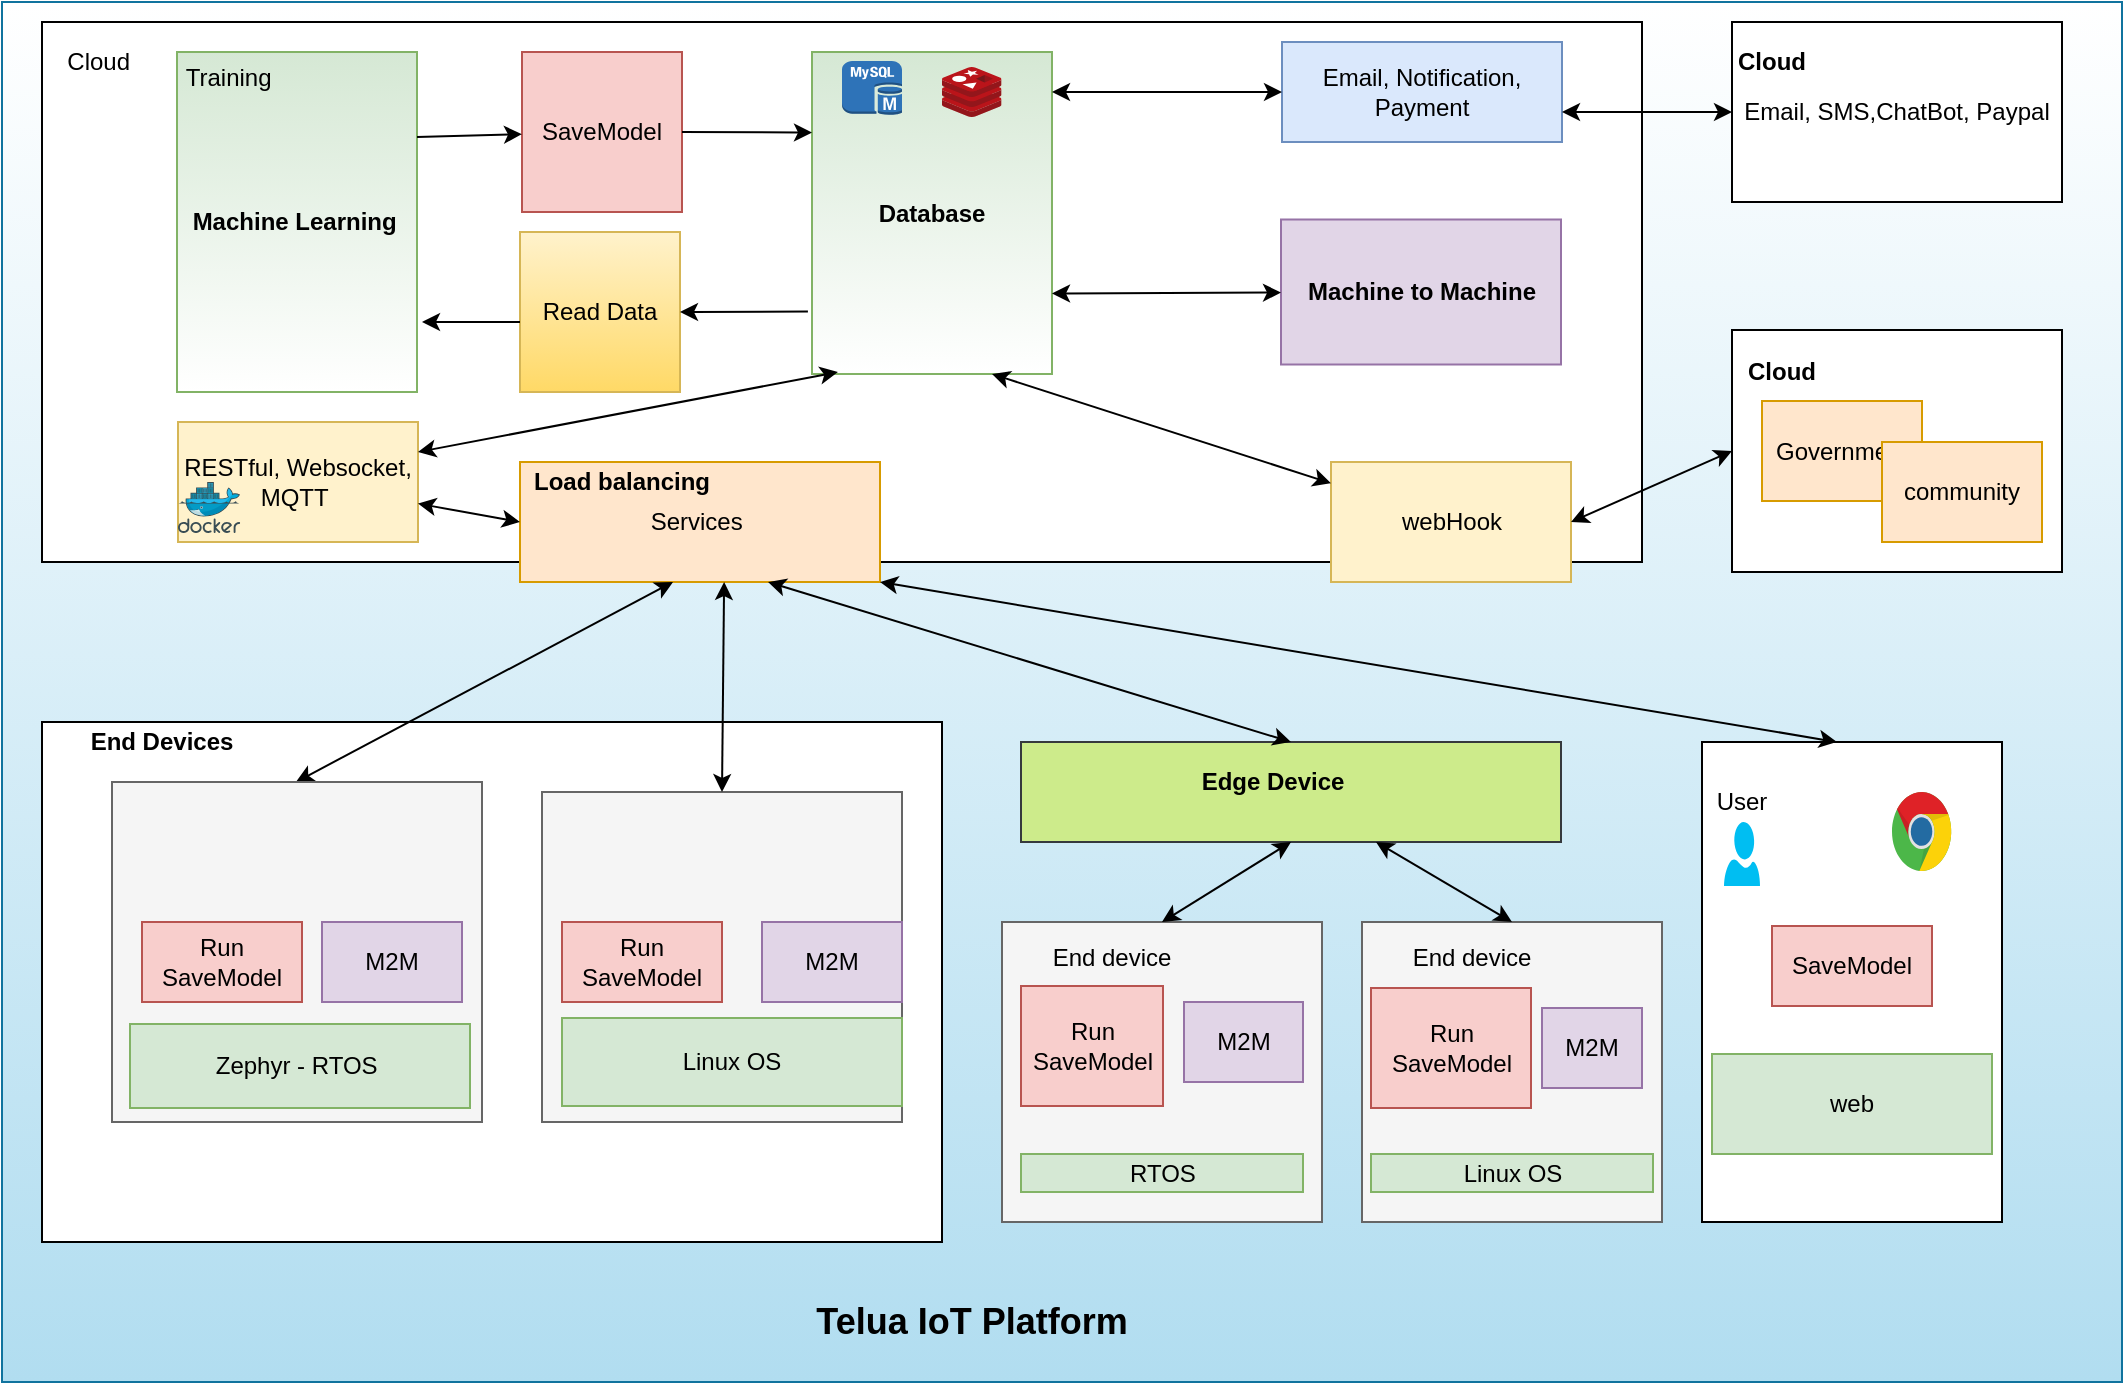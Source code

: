 <mxfile version="13.9.9" type="device" pages="3"><diagram id="od1T8L22oR9802WZEAa2" name="overview"><mxGraphModel dx="1358" dy="862" grid="1" gridSize="10" guides="1" tooltips="1" connect="1" arrows="1" fold="1" page="1" pageScale="1" pageWidth="1100" pageHeight="1700" math="0" shadow="0"><root><mxCell id="0"/><mxCell id="1" parent="0"/><mxCell id="dRjRBDb6BqOHGPOKk1ZW-47" value="" style="rounded=0;whiteSpace=wrap;html=1;fillColor=#b1ddf0;strokeColor=#10739e;gradientColor=#ffffff;gradientDirection=north;" parent="1" vertex="1"><mxGeometry x="60" y="40" width="1060" height="690" as="geometry"/></mxCell><mxCell id="dRjRBDb6BqOHGPOKk1ZW-1" value="" style="rounded=0;whiteSpace=wrap;html=1;" parent="1" vertex="1"><mxGeometry x="80" y="50" width="800" height="270" as="geometry"/></mxCell><mxCell id="dRjRBDb6BqOHGPOKk1ZW-2" value="s" style="rounded=0;whiteSpace=wrap;html=1;" parent="1" vertex="1"><mxGeometry x="910" y="410" width="150" height="240" as="geometry"/></mxCell><mxCell id="dRjRBDb6BqOHGPOKk1ZW-3" value="" style="rounded=0;whiteSpace=wrap;html=1;" parent="1" vertex="1"><mxGeometry x="80" y="400" width="450" height="260" as="geometry"/></mxCell><mxCell id="dRjRBDb6BqOHGPOKk1ZW-4" value="Cloud&amp;nbsp;" style="text;html=1;strokeColor=none;fillColor=none;align=center;verticalAlign=middle;whiteSpace=wrap;rounded=0;" parent="1" vertex="1"><mxGeometry x="90" y="60" width="40" height="20" as="geometry"/></mxCell><mxCell id="dRjRBDb6BqOHGPOKk1ZW-5" value="User" style="text;html=1;strokeColor=none;fillColor=none;align=center;verticalAlign=middle;whiteSpace=wrap;rounded=0;" parent="1" vertex="1"><mxGeometry x="910" y="430" width="40" height="20" as="geometry"/></mxCell><mxCell id="dRjRBDb6BqOHGPOKk1ZW-6" value="Services&amp;nbsp;" style="rounded=0;whiteSpace=wrap;html=1;fillColor=#ffe6cc;strokeColor=#d79b00;" parent="1" vertex="1"><mxGeometry x="319" y="270" width="180" height="60" as="geometry"/></mxCell><mxCell id="dRjRBDb6BqOHGPOKk1ZW-7" value="&lt;b&gt;Machine Learning&amp;nbsp;&lt;/b&gt;" style="rounded=0;whiteSpace=wrap;html=1;fillColor=#d5e8d4;strokeColor=#82b366;gradientColor=#ffffff;" parent="1" vertex="1"><mxGeometry x="147.5" y="65" width="120" height="170" as="geometry"/></mxCell><mxCell id="dRjRBDb6BqOHGPOKk1ZW-9" value="&lt;b&gt;Database&lt;/b&gt;" style="rounded=0;whiteSpace=wrap;html=1;fillColor=#d5e8d4;strokeColor=#82b366;gradientColor=#ffffff;" parent="1" vertex="1"><mxGeometry x="465" y="65" width="120" height="161" as="geometry"/></mxCell><mxCell id="dRjRBDb6BqOHGPOKk1ZW-21" value="" style="endArrow=classic;startArrow=classic;html=1;entryX=0.425;entryY=1;entryDx=0;entryDy=0;entryPerimeter=0;" parent="1" target="dRjRBDb6BqOHGPOKk1ZW-6" edge="1"><mxGeometry width="50" height="50" relative="1" as="geometry"><mxPoint x="207" y="430" as="sourcePoint"/><mxPoint x="800" y="400" as="targetPoint"/></mxGeometry></mxCell><mxCell id="dRjRBDb6BqOHGPOKk1ZW-22" value="" style="rounded=0;whiteSpace=wrap;html=1;fillColor=#f5f5f5;strokeColor=#666666;fontColor=#333333;" parent="1" vertex="1"><mxGeometry x="115" y="430" width="185" height="170" as="geometry"/></mxCell><mxCell id="dRjRBDb6BqOHGPOKk1ZW-23" value="" style="rounded=0;whiteSpace=wrap;html=1;fillColor=#f5f5f5;strokeColor=#666666;fontColor=#333333;" parent="1" vertex="1"><mxGeometry x="330" y="435" width="180" height="165" as="geometry"/></mxCell><mxCell id="dRjRBDb6BqOHGPOKk1ZW-24" value="" style="endArrow=classic;startArrow=classic;html=1;exitX=0.5;exitY=0;exitDx=0;exitDy=0;entryX=0.567;entryY=1;entryDx=0;entryDy=0;entryPerimeter=0;" parent="1" source="dRjRBDb6BqOHGPOKk1ZW-23" target="dRjRBDb6BqOHGPOKk1ZW-6" edge="1"><mxGeometry width="50" height="50" relative="1" as="geometry"><mxPoint x="490" y="370" as="sourcePoint"/><mxPoint x="540" y="320" as="targetPoint"/></mxGeometry></mxCell><mxCell id="dRjRBDb6BqOHGPOKk1ZW-25" value="" style="endArrow=classic;startArrow=classic;html=1;exitX=1;exitY=1;exitDx=0;exitDy=0;entryX=0.45;entryY=0;entryDx=0;entryDy=0;entryPerimeter=0;" parent="1" source="dRjRBDb6BqOHGPOKk1ZW-6" target="dRjRBDb6BqOHGPOKk1ZW-2" edge="1"><mxGeometry width="50" height="50" relative="1" as="geometry"><mxPoint x="452" y="320" as="sourcePoint"/><mxPoint x="760" y="400" as="targetPoint"/></mxGeometry></mxCell><mxCell id="dRjRBDb6BqOHGPOKk1ZW-27" value="SaveModel" style="whiteSpace=wrap;html=1;aspect=fixed;fillColor=#f8cecc;strokeColor=#b85450;" parent="1" vertex="1"><mxGeometry x="320" y="65" width="80" height="80" as="geometry"/></mxCell><mxCell id="dRjRBDb6BqOHGPOKk1ZW-28" value="" style="endArrow=classic;html=1;exitX=1;exitY=0.25;exitDx=0;exitDy=0;" parent="1" source="dRjRBDb6BqOHGPOKk1ZW-7" target="dRjRBDb6BqOHGPOKk1ZW-27" edge="1"><mxGeometry width="50" height="50" relative="1" as="geometry"><mxPoint x="660" y="470" as="sourcePoint"/><mxPoint x="710" y="420" as="targetPoint"/></mxGeometry></mxCell><mxCell id="dRjRBDb6BqOHGPOKk1ZW-29" value="" style="endArrow=classic;html=1;exitX=1;exitY=0.5;exitDx=0;exitDy=0;entryX=0;entryY=0.25;entryDx=0;entryDy=0;" parent="1" source="dRjRBDb6BqOHGPOKk1ZW-27" target="dRjRBDb6BqOHGPOKk1ZW-9" edge="1"><mxGeometry width="50" height="50" relative="1" as="geometry"><mxPoint x="660" y="470" as="sourcePoint"/><mxPoint x="710" y="420" as="targetPoint"/></mxGeometry></mxCell><mxCell id="dRjRBDb6BqOHGPOKk1ZW-31" value="Read Data" style="whiteSpace=wrap;html=1;aspect=fixed;fillColor=#fff2cc;strokeColor=#d6b656;gradientColor=#ffd966;" parent="1" vertex="1"><mxGeometry x="319" y="155" width="80" height="80" as="geometry"/></mxCell><mxCell id="dRjRBDb6BqOHGPOKk1ZW-32" value="" style="endArrow=classic;html=1;" parent="1" edge="1"><mxGeometry width="50" height="50" relative="1" as="geometry"><mxPoint x="319" y="200" as="sourcePoint"/><mxPoint x="270" y="200" as="targetPoint"/></mxGeometry></mxCell><mxCell id="dRjRBDb6BqOHGPOKk1ZW-34" value="" style="endArrow=classic;html=1;entryX=1;entryY=0.5;entryDx=0;entryDy=0;exitX=-0.017;exitY=0.806;exitDx=0;exitDy=0;exitPerimeter=0;" parent="1" source="dRjRBDb6BqOHGPOKk1ZW-9" target="dRjRBDb6BqOHGPOKk1ZW-31" edge="1"><mxGeometry width="50" height="50" relative="1" as="geometry"><mxPoint x="470" y="180" as="sourcePoint"/><mxPoint x="710" y="420" as="targetPoint"/></mxGeometry></mxCell><mxCell id="dRjRBDb6BqOHGPOKk1ZW-35" value="Run SaveModel" style="rounded=0;whiteSpace=wrap;html=1;fillColor=#f8cecc;strokeColor=#b85450;" parent="1" vertex="1"><mxGeometry x="130" y="500" width="80" height="40" as="geometry"/></mxCell><mxCell id="dRjRBDb6BqOHGPOKk1ZW-36" value="Run SaveModel" style="rounded=0;whiteSpace=wrap;html=1;fillColor=#f8cecc;strokeColor=#b85450;" parent="1" vertex="1"><mxGeometry x="340" y="500" width="80" height="40" as="geometry"/></mxCell><mxCell id="dRjRBDb6BqOHGPOKk1ZW-37" value="Training&amp;nbsp;" style="text;html=1;strokeColor=none;fillColor=none;align=center;verticalAlign=middle;whiteSpace=wrap;rounded=0;" parent="1" vertex="1"><mxGeometry x="140" y="63" width="70" height="30" as="geometry"/></mxCell><mxCell id="dRjRBDb6BqOHGPOKk1ZW-39" value="&lt;b&gt;End Devices&lt;/b&gt;" style="text;html=1;strokeColor=none;fillColor=none;align=center;verticalAlign=middle;whiteSpace=wrap;rounded=0;" parent="1" vertex="1"><mxGeometry x="90" y="400" width="100" height="20" as="geometry"/></mxCell><mxCell id="dRjRBDb6BqOHGPOKk1ZW-40" value="M2M" style="rounded=0;whiteSpace=wrap;html=1;fillColor=#e1d5e7;strokeColor=#9673a6;" parent="1" vertex="1"><mxGeometry x="220" y="500" width="70" height="40" as="geometry"/></mxCell><mxCell id="dRjRBDb6BqOHGPOKk1ZW-42" value="M2M" style="rounded=0;whiteSpace=wrap;html=1;fillColor=#e1d5e7;strokeColor=#9673a6;" parent="1" vertex="1"><mxGeometry x="440" y="500" width="70" height="40" as="geometry"/></mxCell><mxCell id="dRjRBDb6BqOHGPOKk1ZW-43" value="&lt;b&gt;Machine to Machine&lt;/b&gt;" style="rounded=0;whiteSpace=wrap;html=1;fillColor=#e1d5e7;strokeColor=#9673a6;" parent="1" vertex="1"><mxGeometry x="699.5" y="148.75" width="140" height="72.5" as="geometry"/></mxCell><mxCell id="dRjRBDb6BqOHGPOKk1ZW-44" value="" style="endArrow=classic;startArrow=classic;html=1;exitX=1;exitY=0.75;exitDx=0;exitDy=0;" parent="1" source="dRjRBDb6BqOHGPOKk1ZW-9" target="dRjRBDb6BqOHGPOKk1ZW-43" edge="1"><mxGeometry width="50" height="50" relative="1" as="geometry"><mxPoint x="650" y="155" as="sourcePoint"/><mxPoint x="700" y="105" as="targetPoint"/></mxGeometry></mxCell><mxCell id="dRjRBDb6BqOHGPOKk1ZW-48" value="&lt;b&gt;&lt;font style=&quot;font-size: 18px&quot;&gt;Telua IoT Platform&lt;/font&gt;&lt;/b&gt;" style="text;html=1;strokeColor=none;fillColor=none;align=center;verticalAlign=middle;whiteSpace=wrap;rounded=0;" parent="1" vertex="1"><mxGeometry x="440" y="690" width="210" height="20" as="geometry"/></mxCell><mxCell id="WokI-RqF_S3GIOgUfP23-1" value="Zephyr - RTOS&amp;nbsp;" style="rounded=0;whiteSpace=wrap;html=1;fillColor=#d5e8d4;strokeColor=#82b366;gradientDirection=east;" parent="1" vertex="1"><mxGeometry x="124" y="551" width="170" height="42" as="geometry"/></mxCell><mxCell id="WokI-RqF_S3GIOgUfP23-2" value="Linux OS" style="rounded=0;whiteSpace=wrap;html=1;fillColor=#d5e8d4;strokeColor=#82b366;" parent="1" vertex="1"><mxGeometry x="340" y="548" width="170" height="44" as="geometry"/></mxCell><mxCell id="WokI-RqF_S3GIOgUfP23-3" value="web" style="rounded=0;whiteSpace=wrap;html=1;fillColor=#d5e8d4;strokeColor=#82b366;" parent="1" vertex="1"><mxGeometry x="915" y="566" width="140" height="50" as="geometry"/></mxCell><mxCell id="WokI-RqF_S3GIOgUfP23-4" value="SaveModel" style="rounded=0;whiteSpace=wrap;html=1;fillColor=#f8cecc;strokeColor=#b85450;" parent="1" vertex="1"><mxGeometry x="945" y="502" width="80" height="40" as="geometry"/></mxCell><mxCell id="4_iaBq_Cnv4xySnhL5MY-1" value="" style="rounded=0;whiteSpace=wrap;html=1;fillColor=#cdeb8b;strokeColor=#36393d;" parent="1" vertex="1"><mxGeometry x="569.5" y="410" width="270" height="50" as="geometry"/></mxCell><mxCell id="4_iaBq_Cnv4xySnhL5MY-2" value="" style="endArrow=classic;startArrow=classic;html=1;entryX=0.689;entryY=1;entryDx=0;entryDy=0;entryPerimeter=0;exitX=0.5;exitY=0;exitDx=0;exitDy=0;" parent="1" source="4_iaBq_Cnv4xySnhL5MY-1" target="dRjRBDb6BqOHGPOKk1ZW-6" edge="1"><mxGeometry width="50" height="50" relative="1" as="geometry"><mxPoint x="720" y="390" as="sourcePoint"/><mxPoint x="770" y="340" as="targetPoint"/></mxGeometry></mxCell><mxCell id="4_iaBq_Cnv4xySnhL5MY-3" value="&lt;b&gt;Edge Device&lt;/b&gt;" style="text;html=1;strokeColor=none;fillColor=none;align=center;verticalAlign=middle;whiteSpace=wrap;rounded=0;" parent="1" vertex="1"><mxGeometry x="649.5" y="415" width="91" height="30" as="geometry"/></mxCell><mxCell id="99828aFe7xY30CJm86QO-5" value="" style="rounded=0;whiteSpace=wrap;html=1;fillColor=#f5f5f5;strokeColor=#666666;fontColor=#333333;" parent="1" vertex="1"><mxGeometry x="560" y="500" width="160" height="150" as="geometry"/></mxCell><mxCell id="99828aFe7xY30CJm86QO-6" value="Run SaveModel" style="rounded=0;whiteSpace=wrap;html=1;fillColor=#f8cecc;strokeColor=#b85450;" parent="1" vertex="1"><mxGeometry x="569.5" y="532" width="71" height="60" as="geometry"/></mxCell><mxCell id="99828aFe7xY30CJm86QO-7" value="M2M" style="rounded=0;whiteSpace=wrap;html=1;fillColor=#e1d5e7;strokeColor=#9673a6;" parent="1" vertex="1"><mxGeometry x="651" y="540" width="59.5" height="40" as="geometry"/></mxCell><mxCell id="99828aFe7xY30CJm86QO-8" value="&amp;nbsp;RTOS&amp;nbsp;" style="rounded=0;whiteSpace=wrap;html=1;fillColor=#d5e8d4;strokeColor=#82b366;gradientDirection=east;" parent="1" vertex="1"><mxGeometry x="569.5" y="616" width="141" height="19" as="geometry"/></mxCell><mxCell id="99828aFe7xY30CJm86QO-10" value="" style="endArrow=classic;startArrow=classic;html=1;exitX=0.5;exitY=0;exitDx=0;exitDy=0;entryX=0.5;entryY=1;entryDx=0;entryDy=0;" parent="1" source="99828aFe7xY30CJm86QO-5" target="4_iaBq_Cnv4xySnhL5MY-1" edge="1"><mxGeometry width="50" height="50" relative="1" as="geometry"><mxPoint x="800" y="520" as="sourcePoint"/><mxPoint x="850" y="470" as="targetPoint"/></mxGeometry></mxCell><mxCell id="99828aFe7xY30CJm86QO-16" value="" style="rounded=0;whiteSpace=wrap;html=1;fillColor=#f5f5f5;strokeColor=#666666;fontColor=#333333;" parent="1" vertex="1"><mxGeometry x="740" y="500" width="150" height="150" as="geometry"/></mxCell><mxCell id="99828aFe7xY30CJm86QO-17" value="Run SaveModel" style="rounded=0;whiteSpace=wrap;html=1;fillColor=#f8cecc;strokeColor=#b85450;" parent="1" vertex="1"><mxGeometry x="744.5" y="533" width="80" height="60" as="geometry"/></mxCell><mxCell id="99828aFe7xY30CJm86QO-18" value="M2M" style="rounded=0;whiteSpace=wrap;html=1;fillColor=#e1d5e7;strokeColor=#9673a6;" parent="1" vertex="1"><mxGeometry x="830" y="543" width="50" height="40" as="geometry"/></mxCell><mxCell id="99828aFe7xY30CJm86QO-19" value="Linux OS" style="rounded=0;whiteSpace=wrap;html=1;fillColor=#d5e8d4;strokeColor=#82b366;gradientDirection=east;" parent="1" vertex="1"><mxGeometry x="744.5" y="616" width="141" height="19" as="geometry"/></mxCell><mxCell id="99828aFe7xY30CJm86QO-20" value="" style="endArrow=classic;startArrow=classic;html=1;exitX=0.5;exitY=0;exitDx=0;exitDy=0;" parent="1" source="99828aFe7xY30CJm86QO-16" target="4_iaBq_Cnv4xySnhL5MY-1" edge="1"><mxGeometry width="50" height="50" relative="1" as="geometry"><mxPoint x="860" y="490" as="sourcePoint"/><mxPoint x="910" y="440" as="targetPoint"/></mxGeometry></mxCell><mxCell id="GQayUOmgY9lFeJdiu-Cn-1" value="" style="rounded=0;whiteSpace=wrap;html=1;" parent="1" vertex="1"><mxGeometry x="925" y="204" width="165" height="121" as="geometry"/></mxCell><mxCell id="GQayUOmgY9lFeJdiu-Cn-2" value="webHook" style="rounded=0;whiteSpace=wrap;html=1;fillColor=#fff2cc;strokeColor=#d6b656;" parent="1" vertex="1"><mxGeometry x="724.5" y="270" width="120" height="60" as="geometry"/></mxCell><mxCell id="GQayUOmgY9lFeJdiu-Cn-4" value="" style="endArrow=classic;startArrow=classic;html=1;exitX=0.75;exitY=1;exitDx=0;exitDy=0;" parent="1" source="dRjRBDb6BqOHGPOKk1ZW-9" target="GQayUOmgY9lFeJdiu-Cn-2" edge="1"><mxGeometry width="50" height="50" relative="1" as="geometry"><mxPoint x="660" y="470" as="sourcePoint"/><mxPoint x="710" y="420" as="targetPoint"/></mxGeometry></mxCell><mxCell id="GQayUOmgY9lFeJdiu-Cn-5" value="&lt;b&gt;Cloud&lt;/b&gt;" style="text;html=1;strokeColor=none;fillColor=none;align=center;verticalAlign=middle;whiteSpace=wrap;rounded=0;" parent="1" vertex="1"><mxGeometry x="930" y="215" width="40" height="20" as="geometry"/></mxCell><mxCell id="GQayUOmgY9lFeJdiu-Cn-8" value="" style="endArrow=classic;startArrow=classic;html=1;entryX=0;entryY=0.5;entryDx=0;entryDy=0;exitX=1;exitY=0.5;exitDx=0;exitDy=0;" parent="1" source="GQayUOmgY9lFeJdiu-Cn-2" target="GQayUOmgY9lFeJdiu-Cn-1" edge="1"><mxGeometry width="50" height="50" relative="1" as="geometry"><mxPoint x="930" y="240" as="sourcePoint"/><mxPoint x="980" y="190" as="targetPoint"/></mxGeometry></mxCell><mxCell id="1daalzihknt90wAXDyuJ-1" value="End device" style="text;html=1;strokeColor=none;fillColor=none;align=center;verticalAlign=middle;whiteSpace=wrap;rounded=0;" vertex="1" parent="1"><mxGeometry x="569.5" y="507.5" width="90" height="20" as="geometry"/></mxCell><mxCell id="1daalzihknt90wAXDyuJ-3" value="End device" style="text;html=1;strokeColor=none;fillColor=none;align=center;verticalAlign=middle;whiteSpace=wrap;rounded=0;" vertex="1" parent="1"><mxGeometry x="749.5" y="507.5" width="90" height="20" as="geometry"/></mxCell><mxCell id="1daalzihknt90wAXDyuJ-4" value="" style="dashed=0;outlineConnect=0;html=1;align=center;labelPosition=center;verticalLabelPosition=bottom;verticalAlign=top;shape=mxgraph.weblogos.chrome" vertex="1" parent="1"><mxGeometry x="1005" y="435" width="30" height="40.4" as="geometry"/></mxCell><mxCell id="1daalzihknt90wAXDyuJ-5" value="&lt;b&gt;Load balancing&lt;/b&gt;" style="text;html=1;strokeColor=none;fillColor=none;align=center;verticalAlign=middle;whiteSpace=wrap;rounded=0;" vertex="1" parent="1"><mxGeometry x="320" y="270" width="100" height="20" as="geometry"/></mxCell><mxCell id="1daalzihknt90wAXDyuJ-6" value="Email, SMS,ChatBot, Paypal" style="rounded=0;whiteSpace=wrap;html=1;" vertex="1" parent="1"><mxGeometry x="925" y="50" width="165" height="90" as="geometry"/></mxCell><mxCell id="1daalzihknt90wAXDyuJ-7" value="Government" style="rounded=0;whiteSpace=wrap;html=1;fillColor=#ffe6cc;strokeColor=#d79b00;" vertex="1" parent="1"><mxGeometry x="940" y="239.5" width="80" height="50" as="geometry"/></mxCell><mxCell id="1daalzihknt90wAXDyuJ-8" value="&lt;b&gt;Cloud&lt;/b&gt;" style="text;html=1;strokeColor=none;fillColor=none;align=center;verticalAlign=middle;whiteSpace=wrap;rounded=0;" vertex="1" parent="1"><mxGeometry x="925" y="60" width="40" height="20" as="geometry"/></mxCell><mxCell id="1daalzihknt90wAXDyuJ-9" value="Email, Notification, Payment" style="rounded=0;whiteSpace=wrap;html=1;fillColor=#dae8fc;strokeColor=#6c8ebf;" vertex="1" parent="1"><mxGeometry x="700" y="60" width="140" height="50" as="geometry"/></mxCell><mxCell id="1daalzihknt90wAXDyuJ-10" value="" style="endArrow=classic;startArrow=classic;html=1;entryX=0;entryY=0.5;entryDx=0;entryDy=0;" edge="1" parent="1" target="1daalzihknt90wAXDyuJ-9"><mxGeometry width="50" height="50" relative="1" as="geometry"><mxPoint x="585" y="85" as="sourcePoint"/><mxPoint x="710" y="80" as="targetPoint"/></mxGeometry></mxCell><mxCell id="1daalzihknt90wAXDyuJ-11" value="" style="endArrow=classic;startArrow=classic;html=1;entryX=0;entryY=0.5;entryDx=0;entryDy=0;" edge="1" parent="1" target="1daalzihknt90wAXDyuJ-6"><mxGeometry width="50" height="50" relative="1" as="geometry"><mxPoint x="840" y="95" as="sourcePoint"/><mxPoint x="960" y="-60" as="targetPoint"/></mxGeometry></mxCell><mxCell id="GQayUOmgY9lFeJdiu-Cn-6" value="community" style="rounded=0;whiteSpace=wrap;html=1;fillColor=#ffe6cc;strokeColor=#d79b00;" parent="1" vertex="1"><mxGeometry x="1000" y="260" width="80" height="50" as="geometry"/></mxCell><mxCell id="1daalzihknt90wAXDyuJ-14" value="" style="outlineConnect=0;dashed=0;verticalLabelPosition=bottom;verticalAlign=top;align=center;html=1;shape=mxgraph.aws3.mysql_db_instance;fillColor=#2E73B8;gradientColor=none;" vertex="1" parent="1"><mxGeometry x="480" y="69.5" width="30" height="27" as="geometry"/></mxCell><mxCell id="1daalzihknt90wAXDyuJ-15" value="" style="aspect=fixed;html=1;points=[];align=center;image;fontSize=12;image=img/lib/mscae/Cache_Redis_Product.svg;" vertex="1" parent="1"><mxGeometry x="530" y="72.5" width="29.76" height="25" as="geometry"/></mxCell><mxCell id="1daalzihknt90wAXDyuJ-17" value="&lt;span class=&quot;ILfuVd&quot; lang=&quot;en&quot;&gt;RESTful, Websocket, MQTT&amp;nbsp;&lt;/span&gt;" style="rounded=0;whiteSpace=wrap;html=1;fillColor=#fff2cc;strokeColor=#d6b656;" vertex="1" parent="1"><mxGeometry x="148" y="250" width="120" height="60" as="geometry"/></mxCell><mxCell id="1daalzihknt90wAXDyuJ-18" value="" style="aspect=fixed;html=1;points=[];align=center;image;fontSize=12;image=img/lib/mscae/Docker.svg;" vertex="1" parent="1"><mxGeometry x="148" y="280" width="31.1" height="25.5" as="geometry"/></mxCell><mxCell id="1daalzihknt90wAXDyuJ-19" value="" style="endArrow=classic;startArrow=classic;html=1;entryX=0;entryY=0.5;entryDx=0;entryDy=0;" edge="1" parent="1" source="1daalzihknt90wAXDyuJ-17" target="dRjRBDb6BqOHGPOKk1ZW-6"><mxGeometry width="50" height="50" relative="1" as="geometry"><mxPoint x="560" y="310" as="sourcePoint"/><mxPoint x="610" y="260" as="targetPoint"/></mxGeometry></mxCell><mxCell id="1daalzihknt90wAXDyuJ-20" value="" style="verticalLabelPosition=bottom;html=1;verticalAlign=top;align=center;strokeColor=none;fillColor=#00BEF2;shape=mxgraph.azure.user;" vertex="1" parent="1"><mxGeometry x="921" y="450" width="18" height="32" as="geometry"/></mxCell><mxCell id="1daalzihknt90wAXDyuJ-21" value="" style="endArrow=classic;startArrow=classic;html=1;exitX=1;exitY=0.25;exitDx=0;exitDy=0;entryX=0.108;entryY=0.994;entryDx=0;entryDy=0;entryPerimeter=0;" edge="1" parent="1" source="1daalzihknt90wAXDyuJ-17" target="dRjRBDb6BqOHGPOKk1ZW-9"><mxGeometry width="50" height="50" relative="1" as="geometry"><mxPoint x="530" y="310" as="sourcePoint"/><mxPoint x="580" y="260" as="targetPoint"/></mxGeometry></mxCell></root></mxGraphModel></diagram><diagram id="cwfnWD2fTt-nSNJtxn0e" name="pet-feeder"><mxGraphModel dx="1358" dy="862" grid="1" gridSize="10" guides="1" tooltips="1" connect="1" arrows="1" fold="1" page="1" pageScale="1" pageWidth="1100" pageHeight="1700" math="0" shadow="0"><root><mxCell id="WD1GeNpbE_lzYwHS40CE-0"/><mxCell id="WD1GeNpbE_lzYwHS40CE-1" parent="WD1GeNpbE_lzYwHS40CE-0"/><mxCell id="WD1GeNpbE_lzYwHS40CE-65" value="" style="rounded=0;whiteSpace=wrap;html=1;fillColor=#d5e8d4;strokeColor=#82b366;gradientColor=#97d077;" parent="WD1GeNpbE_lzYwHS40CE-1" vertex="1"><mxGeometry x="400" y="420" width="110" height="70" as="geometry"/></mxCell><mxCell id="WD1GeNpbE_lzYwHS40CE-4" value="" style="endArrow=none;html=1;" parent="WD1GeNpbE_lzYwHS40CE-1" edge="1"><mxGeometry width="50" height="50" relative="1" as="geometry"><mxPoint x="610" y="390" as="sourcePoint"/><mxPoint x="530" y="310" as="targetPoint"/></mxGeometry></mxCell><mxCell id="WD1GeNpbE_lzYwHS40CE-5" value="" style="endArrow=none;html=1;" parent="WD1GeNpbE_lzYwHS40CE-1" edge="1"><mxGeometry width="50" height="50" relative="1" as="geometry"><mxPoint x="810" y="390" as="sourcePoint"/><mxPoint x="890" y="310" as="targetPoint"/></mxGeometry></mxCell><mxCell id="WD1GeNpbE_lzYwHS40CE-7" value="" style="endArrow=none;html=1;" parent="WD1GeNpbE_lzYwHS40CE-1" edge="1"><mxGeometry width="50" height="50" relative="1" as="geometry"><mxPoint x="530" y="310" as="sourcePoint"/><mxPoint x="530" y="110" as="targetPoint"/></mxGeometry></mxCell><mxCell id="WD1GeNpbE_lzYwHS40CE-8" value="" style="endArrow=none;html=1;" parent="WD1GeNpbE_lzYwHS40CE-1" edge="1"><mxGeometry width="50" height="50" relative="1" as="geometry"><mxPoint x="890" y="310" as="sourcePoint"/><mxPoint x="890" y="110" as="targetPoint"/></mxGeometry></mxCell><mxCell id="WD1GeNpbE_lzYwHS40CE-9" value="" style="endArrow=classic;startArrow=classic;html=1;fillColor=#e51400;strokeColor=#B20000;" parent="WD1GeNpbE_lzYwHS40CE-1" edge="1"><mxGeometry width="50" height="50" relative="1" as="geometry"><mxPoint x="530" y="230" as="sourcePoint"/><mxPoint x="890" y="230" as="targetPoint"/></mxGeometry></mxCell><mxCell id="WD1GeNpbE_lzYwHS40CE-10" value="90mm" style="edgeLabel;html=1;align=center;verticalAlign=middle;resizable=0;points=[];" parent="WD1GeNpbE_lzYwHS40CE-9" vertex="1" connectable="0"><mxGeometry x="0.256" y="-3" relative="1" as="geometry"><mxPoint x="-46" y="-13" as="offset"/></mxGeometry></mxCell><mxCell id="WD1GeNpbE_lzYwHS40CE-11" value="50mm" style="endArrow=classic;startArrow=classic;html=1;fillColor=#e51400;strokeColor=#B20000;" parent="WD1GeNpbE_lzYwHS40CE-1" edge="1"><mxGeometry width="50" height="50" relative="1" as="geometry"><mxPoint x="610" y="350" as="sourcePoint"/><mxPoint x="810" y="350" as="targetPoint"/></mxGeometry></mxCell><mxCell id="WD1GeNpbE_lzYwHS40CE-15" value="20cmm" style="endArrow=classic;startArrow=classic;html=1;fillColor=#e51400;strokeColor=#B20000;" parent="WD1GeNpbE_lzYwHS40CE-1" edge="1"><mxGeometry width="50" height="50" relative="1" as="geometry"><mxPoint x="490" y="390" as="sourcePoint"/><mxPoint x="490" y="310" as="targetPoint"/><Array as="points"><mxPoint x="490" y="350"/></Array></mxGeometry></mxCell><mxCell id="WD1GeNpbE_lzYwHS40CE-16" value="" style="endArrow=none;html=1;" parent="WD1GeNpbE_lzYwHS40CE-1" edge="1"><mxGeometry width="50" height="50" relative="1" as="geometry"><mxPoint x="519" y="560" as="sourcePoint"/><mxPoint x="1040" y="560" as="targetPoint"/></mxGeometry></mxCell><mxCell id="WD1GeNpbE_lzYwHS40CE-17" value="42mm" style="endArrow=classic;startArrow=classic;html=1;fillColor=#e51400;strokeColor=#B20000;" parent="WD1GeNpbE_lzYwHS40CE-1" edge="1"><mxGeometry width="50" height="50" relative="1" as="geometry"><mxPoint x="1250" y="550" as="sourcePoint"/><mxPoint x="1250" y="390" as="targetPoint"/></mxGeometry></mxCell><mxCell id="WD1GeNpbE_lzYwHS40CE-20" value="" style="endArrow=none;html=1;" parent="WD1GeNpbE_lzYwHS40CE-1" edge="1"><mxGeometry width="50" height="50" relative="1" as="geometry"><mxPoint x="810" y="390" as="sourcePoint"/><mxPoint x="1180" y="390" as="targetPoint"/></mxGeometry></mxCell><mxCell id="WD1GeNpbE_lzYwHS40CE-21" value="" style="endArrow=none;html=1;" parent="WD1GeNpbE_lzYwHS40CE-1" edge="1"><mxGeometry width="50" height="50" relative="1" as="geometry"><mxPoint x="1190" y="710" as="sourcePoint"/><mxPoint x="1190" y="390" as="targetPoint"/></mxGeometry></mxCell><mxCell id="WD1GeNpbE_lzYwHS40CE-22" value="" style="endArrow=none;html=1;" parent="WD1GeNpbE_lzYwHS40CE-1" edge="1"><mxGeometry width="50" height="50" relative="1" as="geometry"><mxPoint x="1044.41" y="720" as="sourcePoint"/><mxPoint x="1044.41" y="560" as="targetPoint"/></mxGeometry></mxCell><mxCell id="WD1GeNpbE_lzYwHS40CE-23" value="" style="endArrow=none;dashed=1;html=1;" parent="WD1GeNpbE_lzYwHS40CE-1" edge="1"><mxGeometry width="50" height="50" relative="1" as="geometry"><mxPoint x="610" y="400" as="sourcePoint"/><mxPoint x="610" y="330" as="targetPoint"/></mxGeometry></mxCell><mxCell id="WD1GeNpbE_lzYwHS40CE-24" value="" style="endArrow=none;dashed=1;html=1;" parent="WD1GeNpbE_lzYwHS40CE-1" edge="1"><mxGeometry width="50" height="50" relative="1" as="geometry"><mxPoint x="810" y="410" as="sourcePoint"/><mxPoint x="810" y="330" as="targetPoint"/></mxGeometry></mxCell><mxCell id="WD1GeNpbE_lzYwHS40CE-26" value="" style="endArrow=none;dashed=1;html=1;" parent="WD1GeNpbE_lzYwHS40CE-1" edge="1"><mxGeometry width="50" height="50" relative="1" as="geometry"><mxPoint x="1050" y="560" as="sourcePoint"/><mxPoint x="1192" y="560" as="targetPoint"/></mxGeometry></mxCell><mxCell id="WD1GeNpbE_lzYwHS40CE-27" value="" style="endArrow=none;dashed=1;html=1;" parent="WD1GeNpbE_lzYwHS40CE-1" edge="1"><mxGeometry width="50" height="50" relative="1" as="geometry"><mxPoint x="1070" y="390" as="sourcePoint"/><mxPoint x="1190" y="390" as="targetPoint"/></mxGeometry></mxCell><mxCell id="WD1GeNpbE_lzYwHS40CE-28" value="" style="endArrow=none;dashed=1;html=1;" parent="WD1GeNpbE_lzYwHS40CE-1" edge="1"><mxGeometry width="50" height="50" relative="1" as="geometry"><mxPoint x="430" y="310" as="sourcePoint"/><mxPoint x="530" y="310" as="targetPoint"/></mxGeometry></mxCell><mxCell id="WD1GeNpbE_lzYwHS40CE-30" value="" style="endArrow=none;html=1;" parent="WD1GeNpbE_lzYwHS40CE-1" edge="1"><mxGeometry width="50" height="50" relative="1" as="geometry"><mxPoint x="520" y="390" as="sourcePoint"/><mxPoint x="610" y="390" as="targetPoint"/></mxGeometry></mxCell><mxCell id="WD1GeNpbE_lzYwHS40CE-31" value="" style="endArrow=none;dashed=1;html=1;" parent="WD1GeNpbE_lzYwHS40CE-1" edge="1"><mxGeometry width="50" height="50" relative="1" as="geometry"><mxPoint x="420" y="110" as="sourcePoint"/><mxPoint x="530" y="110" as="targetPoint"/></mxGeometry></mxCell><mxCell id="WD1GeNpbE_lzYwHS40CE-32" value="50mm" style="endArrow=classic;startArrow=classic;html=1;fillColor=#e51400;strokeColor=#B20000;" parent="WD1GeNpbE_lzYwHS40CE-1" edge="1"><mxGeometry width="50" height="50" relative="1" as="geometry"><mxPoint x="450" y="310" as="sourcePoint"/><mxPoint x="450" y="110" as="targetPoint"/></mxGeometry></mxCell><mxCell id="WD1GeNpbE_lzYwHS40CE-33" value="" style="endArrow=none;html=1;" parent="WD1GeNpbE_lzYwHS40CE-1" edge="1"><mxGeometry width="50" height="50" relative="1" as="geometry"><mxPoint x="520" y="432" as="sourcePoint"/><mxPoint x="520" y="392" as="targetPoint"/></mxGeometry></mxCell><mxCell id="WD1GeNpbE_lzYwHS40CE-35" value="" style="endArrow=none;html=1;" parent="WD1GeNpbE_lzYwHS40CE-1" edge="1"><mxGeometry width="50" height="50" relative="1" as="geometry"><mxPoint x="520" y="560" as="sourcePoint"/><mxPoint x="520" y="480" as="targetPoint"/></mxGeometry></mxCell><mxCell id="WD1GeNpbE_lzYwHS40CE-39" value="" style="rounded=0;whiteSpace=wrap;html=1;fillColor=#e3c800;strokeColor=#B09500;fontColor=#ffffff;" parent="WD1GeNpbE_lzYwHS40CE-1" vertex="1"><mxGeometry x="460" y="440" width="740" height="30" as="geometry"/></mxCell><mxCell id="WD1GeNpbE_lzYwHS40CE-40" value="" style="rounded=0;whiteSpace=wrap;html=1;fillColor=#fa6800;strokeColor=#C73500;fontColor=#ffffff;" parent="WD1GeNpbE_lzYwHS40CE-1" vertex="1"><mxGeometry x="520" y="470" width="50" height="20" as="geometry"/></mxCell><mxCell id="WD1GeNpbE_lzYwHS40CE-41" value="" style="rounded=0;whiteSpace=wrap;html=1;fillColor=#fa6800;strokeColor=#C73500;fontColor=#ffffff;" parent="WD1GeNpbE_lzYwHS40CE-1" vertex="1"><mxGeometry x="520" y="420" width="50" height="20" as="geometry"/></mxCell><mxCell id="WD1GeNpbE_lzYwHS40CE-44" value="" style="endArrow=none;dashed=1;html=1;dashPattern=1 3;strokeWidth=2;exitX=1;exitY=0;exitDx=0;exitDy=0;" parent="WD1GeNpbE_lzYwHS40CE-1" source="WD1GeNpbE_lzYwHS40CE-41" edge="1"><mxGeometry width="50" height="50" relative="1" as="geometry"><mxPoint x="350" y="670" as="sourcePoint"/><mxPoint x="570" y="420" as="targetPoint"/></mxGeometry></mxCell><mxCell id="WD1GeNpbE_lzYwHS40CE-45" value="" style="endArrow=none;dashed=1;html=1;entryX=1;entryY=1;entryDx=0;entryDy=0;" parent="WD1GeNpbE_lzYwHS40CE-1" target="WD1GeNpbE_lzYwHS40CE-40" edge="1"><mxGeometry width="50" height="50" relative="1" as="geometry"><mxPoint x="560" y="490" as="sourcePoint"/><mxPoint x="680" y="340" as="targetPoint"/></mxGeometry></mxCell><mxCell id="WD1GeNpbE_lzYwHS40CE-46" value="12mm" style="endArrow=classic;startArrow=classic;html=1;" parent="WD1GeNpbE_lzYwHS40CE-1" edge="1"><mxGeometry width="50" height="50" relative="1" as="geometry"><mxPoint x="600" y="490" as="sourcePoint"/><mxPoint x="600" y="420" as="targetPoint"/></mxGeometry></mxCell><mxCell id="WD1GeNpbE_lzYwHS40CE-47" value="" style="endArrow=none;dashed=1;html=1;exitX=1;exitY=0;exitDx=0;exitDy=0;" parent="WD1GeNpbE_lzYwHS40CE-1" source="WD1GeNpbE_lzYwHS40CE-39" edge="1"><mxGeometry width="50" height="50" relative="1" as="geometry"><mxPoint x="1130" y="425" as="sourcePoint"/><mxPoint x="1220" y="440" as="targetPoint"/></mxGeometry></mxCell><mxCell id="WD1GeNpbE_lzYwHS40CE-49" value="6mm" style="endArrow=classic;startArrow=classic;html=1;" parent="WD1GeNpbE_lzYwHS40CE-1" edge="1"><mxGeometry width="50" height="50" relative="1" as="geometry"><mxPoint x="1210" y="470" as="sourcePoint"/><mxPoint x="1210" y="440" as="targetPoint"/></mxGeometry></mxCell><mxCell id="WD1GeNpbE_lzYwHS40CE-50" value="" style="endArrow=none;html=1;" parent="WD1GeNpbE_lzYwHS40CE-1" edge="1"><mxGeometry width="50" height="50" relative="1" as="geometry"><mxPoint x="229" y="570" as="sourcePoint"/><mxPoint x="749" y="570" as="targetPoint"/></mxGeometry></mxCell><mxCell id="WD1GeNpbE_lzYwHS40CE-51" value="" style="endArrow=none;html=1;" parent="WD1GeNpbE_lzYwHS40CE-1" edge="1"><mxGeometry width="50" height="50" relative="1" as="geometry"><mxPoint x="229" y="720" as="sourcePoint"/><mxPoint x="749" y="720" as="targetPoint"/></mxGeometry></mxCell><mxCell id="WD1GeNpbE_lzYwHS40CE-52" value="" style="endArrow=classic;startArrow=classic;html=1;" parent="WD1GeNpbE_lzYwHS40CE-1" edge="1"><mxGeometry width="50" height="50" relative="1" as="geometry"><mxPoint x="229" y="780" as="sourcePoint"/><mxPoint x="749" y="780" as="targetPoint"/></mxGeometry></mxCell><mxCell id="WD1GeNpbE_lzYwHS40CE-53" value="130mm" style="edgeLabel;html=1;align=center;verticalAlign=middle;resizable=0;points=[];" parent="WD1GeNpbE_lzYwHS40CE-52" vertex="1" connectable="0"><mxGeometry x="-0.096" y="-4" relative="1" as="geometry"><mxPoint as="offset"/></mxGeometry></mxCell><mxCell id="WD1GeNpbE_lzYwHS40CE-54" value="" style="endArrow=none;dashed=1;html=1;" parent="WD1GeNpbE_lzYwHS40CE-1" edge="1"><mxGeometry width="50" height="50" relative="1" as="geometry"><mxPoint x="230" y="810" as="sourcePoint"/><mxPoint x="230" y="690" as="targetPoint"/></mxGeometry></mxCell><mxCell id="WD1GeNpbE_lzYwHS40CE-55" value="" style="endArrow=none;dashed=1;html=1;" parent="WD1GeNpbE_lzYwHS40CE-1" edge="1"><mxGeometry width="50" height="50" relative="1" as="geometry"><mxPoint x="750" y="830" as="sourcePoint"/><mxPoint x="750" y="690" as="targetPoint"/></mxGeometry></mxCell><mxCell id="WD1GeNpbE_lzYwHS40CE-56" value="" style="endArrow=none;html=1;" parent="WD1GeNpbE_lzYwHS40CE-1" edge="1"><mxGeometry width="50" height="50" relative="1" as="geometry"><mxPoint x="749" y="720" as="sourcePoint"/><mxPoint x="749" y="570" as="targetPoint"/></mxGeometry></mxCell><mxCell id="WD1GeNpbE_lzYwHS40CE-58" value="" style="endArrow=classic;startArrow=classic;html=1;" parent="WD1GeNpbE_lzYwHS40CE-1" edge="1"><mxGeometry width="50" height="50" relative="1" as="geometry"><mxPoint x="839" y="720" as="sourcePoint"/><mxPoint x="839" y="570" as="targetPoint"/></mxGeometry></mxCell><mxCell id="WD1GeNpbE_lzYwHS40CE-59" value="40mm" style="edgeLabel;html=1;align=center;verticalAlign=middle;resizable=0;points=[];" parent="WD1GeNpbE_lzYwHS40CE-58" vertex="1" connectable="0"><mxGeometry x="0.261" y="-2" relative="1" as="geometry"><mxPoint as="offset"/></mxGeometry></mxCell><mxCell id="WD1GeNpbE_lzYwHS40CE-60" value="" style="endArrow=none;dashed=1;html=1;" parent="WD1GeNpbE_lzYwHS40CE-1" edge="1"><mxGeometry width="50" height="50" relative="1" as="geometry"><mxPoint x="849" y="570" as="sourcePoint"/><mxPoint x="919" y="570" as="targetPoint"/></mxGeometry></mxCell><mxCell id="WD1GeNpbE_lzYwHS40CE-61" value="" style="endArrow=none;dashed=1;html=1;" parent="WD1GeNpbE_lzYwHS40CE-1" edge="1"><mxGeometry width="50" height="50" relative="1" as="geometry"><mxPoint x="849" y="720" as="sourcePoint"/><mxPoint x="1040" y="720" as="targetPoint"/></mxGeometry></mxCell><mxCell id="WD1GeNpbE_lzYwHS40CE-63" value="" style="rounded=0;whiteSpace=wrap;html=1;fillColor=#fa6800;strokeColor=#C73500;fontColor=#ffffff;" parent="WD1GeNpbE_lzYwHS40CE-1" vertex="1"><mxGeometry x="1140" y="420" width="50" height="20" as="geometry"/></mxCell><mxCell id="WD1GeNpbE_lzYwHS40CE-64" value="" style="rounded=0;whiteSpace=wrap;html=1;fillColor=#fa6800;strokeColor=#C73500;fontColor=#ffffff;" parent="WD1GeNpbE_lzYwHS40CE-1" vertex="1"><mxGeometry x="1140" y="470" width="50" height="20" as="geometry"/></mxCell><mxCell id="WD1GeNpbE_lzYwHS40CE-68" value="45mm*70mm" style="rounded=0;whiteSpace=wrap;html=1;gradientColor=#b3b3b3;fillColor=#f5f5f5;strokeColor=#666666;" parent="WD1GeNpbE_lzYwHS40CE-1" vertex="1"><mxGeometry x="180" y="260" width="210" height="240" as="geometry"/></mxCell><mxCell id="WD1GeNpbE_lzYwHS40CE-69" value="" style="endArrow=none;html=1;" parent="WD1GeNpbE_lzYwHS40CE-1" edge="1"><mxGeometry width="50" height="50" relative="1" as="geometry"><mxPoint x="169" y="560" as="sourcePoint"/><mxPoint x="519" y="560" as="targetPoint"/></mxGeometry></mxCell><mxCell id="WD1GeNpbE_lzYwHS40CE-70" value="" style="endArrow=classic;startArrow=classic;html=1;" parent="WD1GeNpbE_lzYwHS40CE-1" edge="1"><mxGeometry width="50" height="50" relative="1" as="geometry"><mxPoint x="170" y="510" as="sourcePoint"/><mxPoint x="520" y="510" as="targetPoint"/></mxGeometry></mxCell><mxCell id="WD1GeNpbE_lzYwHS40CE-71" value="80mm" style="edgeLabel;html=1;align=center;verticalAlign=middle;resizable=0;points=[];" parent="WD1GeNpbE_lzYwHS40CE-70" vertex="1" connectable="0"><mxGeometry x="-0.304" y="-1" relative="1" as="geometry"><mxPoint as="offset"/></mxGeometry></mxCell><mxCell id="WD1GeNpbE_lzYwHS40CE-72" value="" style="endArrow=none;dashed=1;html=1;" parent="WD1GeNpbE_lzYwHS40CE-1" edge="1"><mxGeometry width="50" height="50" relative="1" as="geometry"><mxPoint x="170" y="530" as="sourcePoint"/><mxPoint x="170" y="490" as="targetPoint"/></mxGeometry></mxCell><mxCell id="WD1GeNpbE_lzYwHS40CE-73" value="" style="endArrow=none;html=1;" parent="WD1GeNpbE_lzYwHS40CE-1" edge="1"><mxGeometry width="50" height="50" relative="1" as="geometry"><mxPoint x="229" y="720" as="sourcePoint"/><mxPoint x="229" y="570" as="targetPoint"/></mxGeometry></mxCell><mxCell id="WD1GeNpbE_lzYwHS40CE-74" value="Board 130mm*130mm*40mm" style="text;html=1;strokeColor=none;fillColor=none;align=center;verticalAlign=middle;whiteSpace=wrap;rounded=0;" parent="WD1GeNpbE_lzYwHS40CE-1" vertex="1"><mxGeometry x="369" y="630" width="140" height="20" as="geometry"/></mxCell><mxCell id="WD1GeNpbE_lzYwHS40CE-76" value="" style="endArrow=none;dashed=1;html=1;" parent="WD1GeNpbE_lzYwHS40CE-1" edge="1"><mxGeometry width="50" height="50" relative="1" as="geometry"><mxPoint x="570" y="420" as="sourcePoint"/><mxPoint x="640" y="420" as="targetPoint"/></mxGeometry></mxCell><mxCell id="WD1GeNpbE_lzYwHS40CE-77" value="" style="endArrow=none;dashed=1;html=1;" parent="WD1GeNpbE_lzYwHS40CE-1" edge="1"><mxGeometry width="50" height="50" relative="1" as="geometry"><mxPoint x="570" y="490" as="sourcePoint"/><mxPoint x="630" y="490" as="targetPoint"/></mxGeometry></mxCell><mxCell id="WD1GeNpbE_lzYwHS40CE-78" value="" style="endArrow=classic;startArrow=classic;html=1;" parent="WD1GeNpbE_lzYwHS40CE-1" edge="1"><mxGeometry width="50" height="50" relative="1" as="geometry"><mxPoint x="390" y="400" as="sourcePoint"/><mxPoint x="500" y="400" as="targetPoint"/></mxGeometry></mxCell><mxCell id="WD1GeNpbE_lzYwHS40CE-79" value="25mm" style="edgeLabel;html=1;align=center;verticalAlign=middle;resizable=0;points=[];" parent="WD1GeNpbE_lzYwHS40CE-78" vertex="1" connectable="0"><mxGeometry x="0.459" relative="1" as="geometry"><mxPoint as="offset"/></mxGeometry></mxCell><mxCell id="WD1GeNpbE_lzYwHS40CE-67" value="" style="rounded=0;whiteSpace=wrap;html=1;gradientColor=#ffa500;fillColor=#ffcd28;strokeColor=#d79b00;" parent="WD1GeNpbE_lzYwHS40CE-1" vertex="1"><mxGeometry x="360" y="440" width="90" height="30" as="geometry"/></mxCell><mxCell id="WD1GeNpbE_lzYwHS40CE-83" value="" style="endArrow=none;dashed=1;html=1;exitX=1;exitY=1;exitDx=0;exitDy=0;" parent="WD1GeNpbE_lzYwHS40CE-1" source="WD1GeNpbE_lzYwHS40CE-64" edge="1"><mxGeometry width="50" height="50" relative="1" as="geometry"><mxPoint x="1330" y="520" as="sourcePoint"/><mxPoint x="1200" y="490" as="targetPoint"/></mxGeometry></mxCell><mxCell id="WD1GeNpbE_lzYwHS40CE-84" value="170mm" style="endArrow=classic;startArrow=classic;html=1;" parent="WD1GeNpbE_lzYwHS40CE-1" edge="1"><mxGeometry width="50" height="50" relative="1" as="geometry"><mxPoint x="520" y="530" as="sourcePoint"/><mxPoint x="1190" y="530" as="targetPoint"/></mxGeometry></mxCell><mxCell id="WD1GeNpbE_lzYwHS40CE-85" value="&lt;b&gt;&lt;font style=&quot;font-size: 17px&quot;&gt;NGõ Ra Đồ Ăn&lt;/font&gt;&lt;/b&gt;" style="text;html=1;strokeColor=none;fillColor=none;align=center;verticalAlign=middle;whiteSpace=wrap;rounded=0;" parent="WD1GeNpbE_lzYwHS40CE-1" vertex="1"><mxGeometry x="1060" y="720" width="120" height="20" as="geometry"/></mxCell><mxCell id="WD1GeNpbE_lzYwHS40CE-86" value="" style="shape=flexArrow;endArrow=classic;html=1;gradientColor=#97d077;fillColor=#d5e8d4;strokeColor=#82b366;" parent="WD1GeNpbE_lzYwHS40CE-1" edge="1"><mxGeometry width="50" height="50" relative="1" as="geometry"><mxPoint x="1119.41" y="580" as="sourcePoint"/><mxPoint x="1119.41" y="700" as="targetPoint"/><Array as="points"><mxPoint x="1119.41" y="660"/></Array></mxGeometry></mxCell><mxCell id="WD1GeNpbE_lzYwHS40CE-87" value="" style="shape=flexArrow;endArrow=classic;html=1;gradientColor=#97d077;fillColor=#d5e8d4;strokeColor=#82b366;" parent="WD1GeNpbE_lzYwHS40CE-1" edge="1"><mxGeometry width="50" height="50" relative="1" as="geometry"><mxPoint x="680" y="80" as="sourcePoint"/><mxPoint x="680" y="300" as="targetPoint"/></mxGeometry></mxCell><mxCell id="WD1GeNpbE_lzYwHS40CE-88" value="&lt;b&gt;&lt;font style=&quot;font-size: 15px&quot;&gt;NGõ Vào Đồ Ăn&lt;/font&gt;&lt;/b&gt;" style="text;html=1;strokeColor=none;fillColor=none;align=center;verticalAlign=middle;whiteSpace=wrap;rounded=0;" parent="WD1GeNpbE_lzYwHS40CE-1" vertex="1"><mxGeometry x="710" y="100" width="110" height="20" as="geometry"/></mxCell><mxCell id="WD1GeNpbE_lzYwHS40CE-92" value="" style="shape=flexArrow;endArrow=classic;html=1;gradientColor=#97d077;fillColor=#d5e8d4;strokeColor=#82b366;" parent="WD1GeNpbE_lzYwHS40CE-1" edge="1"><mxGeometry width="50" height="50" relative="1" as="geometry"><mxPoint x="870" y="410" as="sourcePoint"/><mxPoint x="1040" y="410" as="targetPoint"/></mxGeometry></mxCell><mxCell id="WD1GeNpbE_lzYwHS40CE-93" value="152mm" style="endArrow=classic;startArrow=classic;html=1;" parent="WD1GeNpbE_lzYwHS40CE-1" edge="1"><mxGeometry width="50" height="50" relative="1" as="geometry"><mxPoint x="1320" y="720" as="sourcePoint"/><mxPoint x="1320" y="100" as="targetPoint"/></mxGeometry></mxCell><mxCell id="WD1GeNpbE_lzYwHS40CE-94" value="" style="endArrow=classic;startArrow=classic;html=1;" parent="WD1GeNpbE_lzYwHS40CE-1" edge="1"><mxGeometry width="50" height="50" relative="1" as="geometry"><mxPoint x="180" y="840" as="sourcePoint"/><mxPoint x="1200" y="840" as="targetPoint"/></mxGeometry></mxCell><mxCell id="WD1GeNpbE_lzYwHS40CE-95" value="250mm" style="edgeLabel;html=1;align=center;verticalAlign=middle;resizable=0;points=[];" parent="WD1GeNpbE_lzYwHS40CE-94" vertex="1" connectable="0"><mxGeometry x="-0.128" y="3" relative="1" as="geometry"><mxPoint as="offset"/></mxGeometry></mxCell></root></mxGraphModel></diagram><diagram id="ZQBYjTMRqKtl80H3Rh9U" name="weather_station"><mxGraphModel dx="1358" dy="862" grid="1" gridSize="10" guides="1" tooltips="1" connect="1" arrows="1" fold="1" page="1" pageScale="1" pageWidth="1100" pageHeight="1700" math="0" shadow="0"><root><mxCell id="dSXzjX_sCdtP7pwDNKGW-0"/><mxCell id="dSXzjX_sCdtP7pwDNKGW-1" parent="dSXzjX_sCdtP7pwDNKGW-0"/><mxCell id="dSXzjX_sCdtP7pwDNKGW-2" value="" style="ellipse;whiteSpace=wrap;html=1;aspect=fixed;" vertex="1" parent="dSXzjX_sCdtP7pwDNKGW-1"><mxGeometry x="320" y="120" width="460" height="460" as="geometry"/></mxCell><mxCell id="dSXzjX_sCdtP7pwDNKGW-3" value="" style="ellipse;whiteSpace=wrap;html=1;aspect=fixed;" vertex="1" parent="dSXzjX_sCdtP7pwDNKGW-1"><mxGeometry x="420" y="240" width="260" height="260" as="geometry"/></mxCell><mxCell id="dSXzjX_sCdtP7pwDNKGW-4" value="" style="endArrow=classic;startArrow=classic;html=1;exitX=0;exitY=0.528;exitDx=0;exitDy=0;exitPerimeter=0;entryX=0.998;entryY=0.535;entryDx=0;entryDy=0;entryPerimeter=0;dashed=1;" edge="1" parent="dSXzjX_sCdtP7pwDNKGW-1" source="dSXzjX_sCdtP7pwDNKGW-2" target="dSXzjX_sCdtP7pwDNKGW-2"><mxGeometry width="50" height="50" relative="1" as="geometry"><mxPoint x="550" y="380" as="sourcePoint"/><mxPoint x="600" y="330" as="targetPoint"/></mxGeometry></mxCell><mxCell id="dSXzjX_sCdtP7pwDNKGW-5" value="115mm" style="edgeLabel;html=1;align=center;verticalAlign=middle;resizable=0;points=[];" vertex="1" connectable="0" parent="dSXzjX_sCdtP7pwDNKGW-4"><mxGeometry x="0.185" y="1" relative="1" as="geometry"><mxPoint as="offset"/></mxGeometry></mxCell><mxCell id="dSXzjX_sCdtP7pwDNKGW-6" value="" style="endArrow=classic;startArrow=classic;html=1;dashed=1;exitX=0.058;exitY=0.285;exitDx=0;exitDy=0;exitPerimeter=0;entryX=1;entryY=1;entryDx=0;entryDy=0;" edge="1" parent="dSXzjX_sCdtP7pwDNKGW-1" source="dSXzjX_sCdtP7pwDNKGW-3" target="dSXzjX_sCdtP7pwDNKGW-3"><mxGeometry width="50" height="50" relative="1" as="geometry"><mxPoint x="590" y="250" as="sourcePoint"/><mxPoint x="640" y="200" as="targetPoint"/></mxGeometry></mxCell><mxCell id="dSXzjX_sCdtP7pwDNKGW-7" value="60mm" style="edgeLabel;html=1;align=center;verticalAlign=middle;resizable=0;points=[];" vertex="1" connectable="0" parent="dSXzjX_sCdtP7pwDNKGW-6"><mxGeometry x="0.435" y="3" relative="1" as="geometry"><mxPoint y="1" as="offset"/></mxGeometry></mxCell><mxCell id="dSXzjX_sCdtP7pwDNKGW-8" value="" style="ellipse;whiteSpace=wrap;html=1;aspect=fixed;" vertex="1" parent="dSXzjX_sCdtP7pwDNKGW-1"><mxGeometry x="520" y="150" width="40" height="40" as="geometry"/></mxCell><mxCell id="dSXzjX_sCdtP7pwDNKGW-9" value="" style="ellipse;whiteSpace=wrap;html=1;aspect=fixed;" vertex="1" parent="dSXzjX_sCdtP7pwDNKGW-1"><mxGeometry x="390" y="460" width="40" height="40" as="geometry"/></mxCell><mxCell id="dSXzjX_sCdtP7pwDNKGW-10" value="" style="ellipse;whiteSpace=wrap;html=1;aspect=fixed;" vertex="1" parent="dSXzjX_sCdtP7pwDNKGW-1"><mxGeometry x="690" y="440" width="40" height="40" as="geometry"/></mxCell><mxCell id="dSXzjX_sCdtP7pwDNKGW-11" value="5mm" style="endArrow=classic;startArrow=classic;html=1;dashed=1;entryX=0;entryY=0.5;entryDx=0;entryDy=0;exitX=1;exitY=0.5;exitDx=0;exitDy=0;" edge="1" parent="dSXzjX_sCdtP7pwDNKGW-1" source="dSXzjX_sCdtP7pwDNKGW-9" target="dSXzjX_sCdtP7pwDNKGW-9"><mxGeometry width="50" height="50" relative="1" as="geometry"><mxPoint x="490" y="370" as="sourcePoint"/><mxPoint x="540" y="320" as="targetPoint"/></mxGeometry></mxCell></root></mxGraphModel></diagram></mxfile>